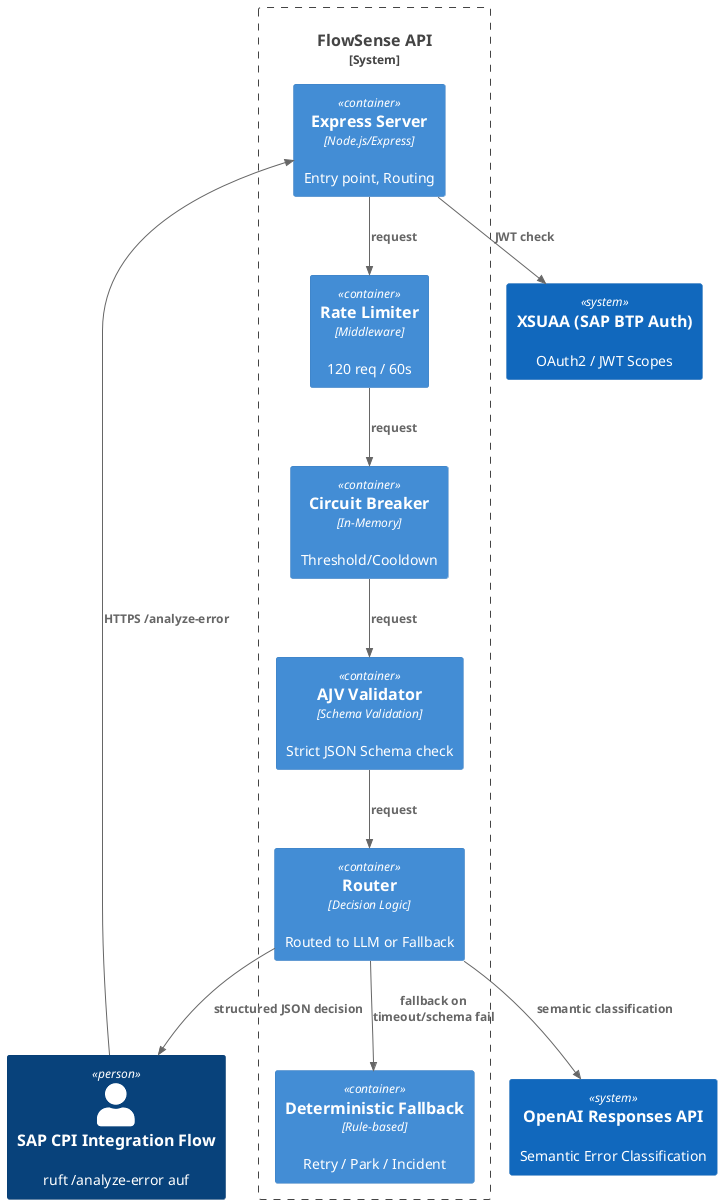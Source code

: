  @startuml
!include <C4/C4_Container>

Person(cpi, "SAP CPI Integration Flow", "ruft /analyze-error auf")

System_Boundary(api, "FlowSense API") {
    Container(server, "Express Server", "Node.js/Express", "Entry point, Routing")
    Container(rl, "Rate Limiter", "Middleware", "120 req / 60s")
    Container(cb, "Circuit Breaker", "In-Memory", "Threshold/Cooldown")
    Container(ajv, "AJV Validator", "Schema Validation", "Strict JSON Schema check")
    Container(router, "Router", "Decision Logic", "Routed to LLM or Fallback")
    Container(fb, "Deterministic Fallback", "Rule-based", "Retry / Park / Incident")
}

System(xsuaa, "XSUAA (SAP BTP Auth)", "OAuth2 / JWT Scopes")
System(openai, "OpenAI Responses API", "Semantic Error Classification")

Rel(cpi, server, "HTTPS /analyze-error")
Rel(server, rl, "request")
Rel(rl, cb, "request")
Rel(cb, ajv, "request")
Rel(ajv, router, "request")
Rel(router, openai, "semantic classification")
Rel(router, fb, "fallback on timeout/schema fail")
Rel(server, xsuaa, "JWT check")
Rel(router, cpi, "structured JSON decision")
@enduml
